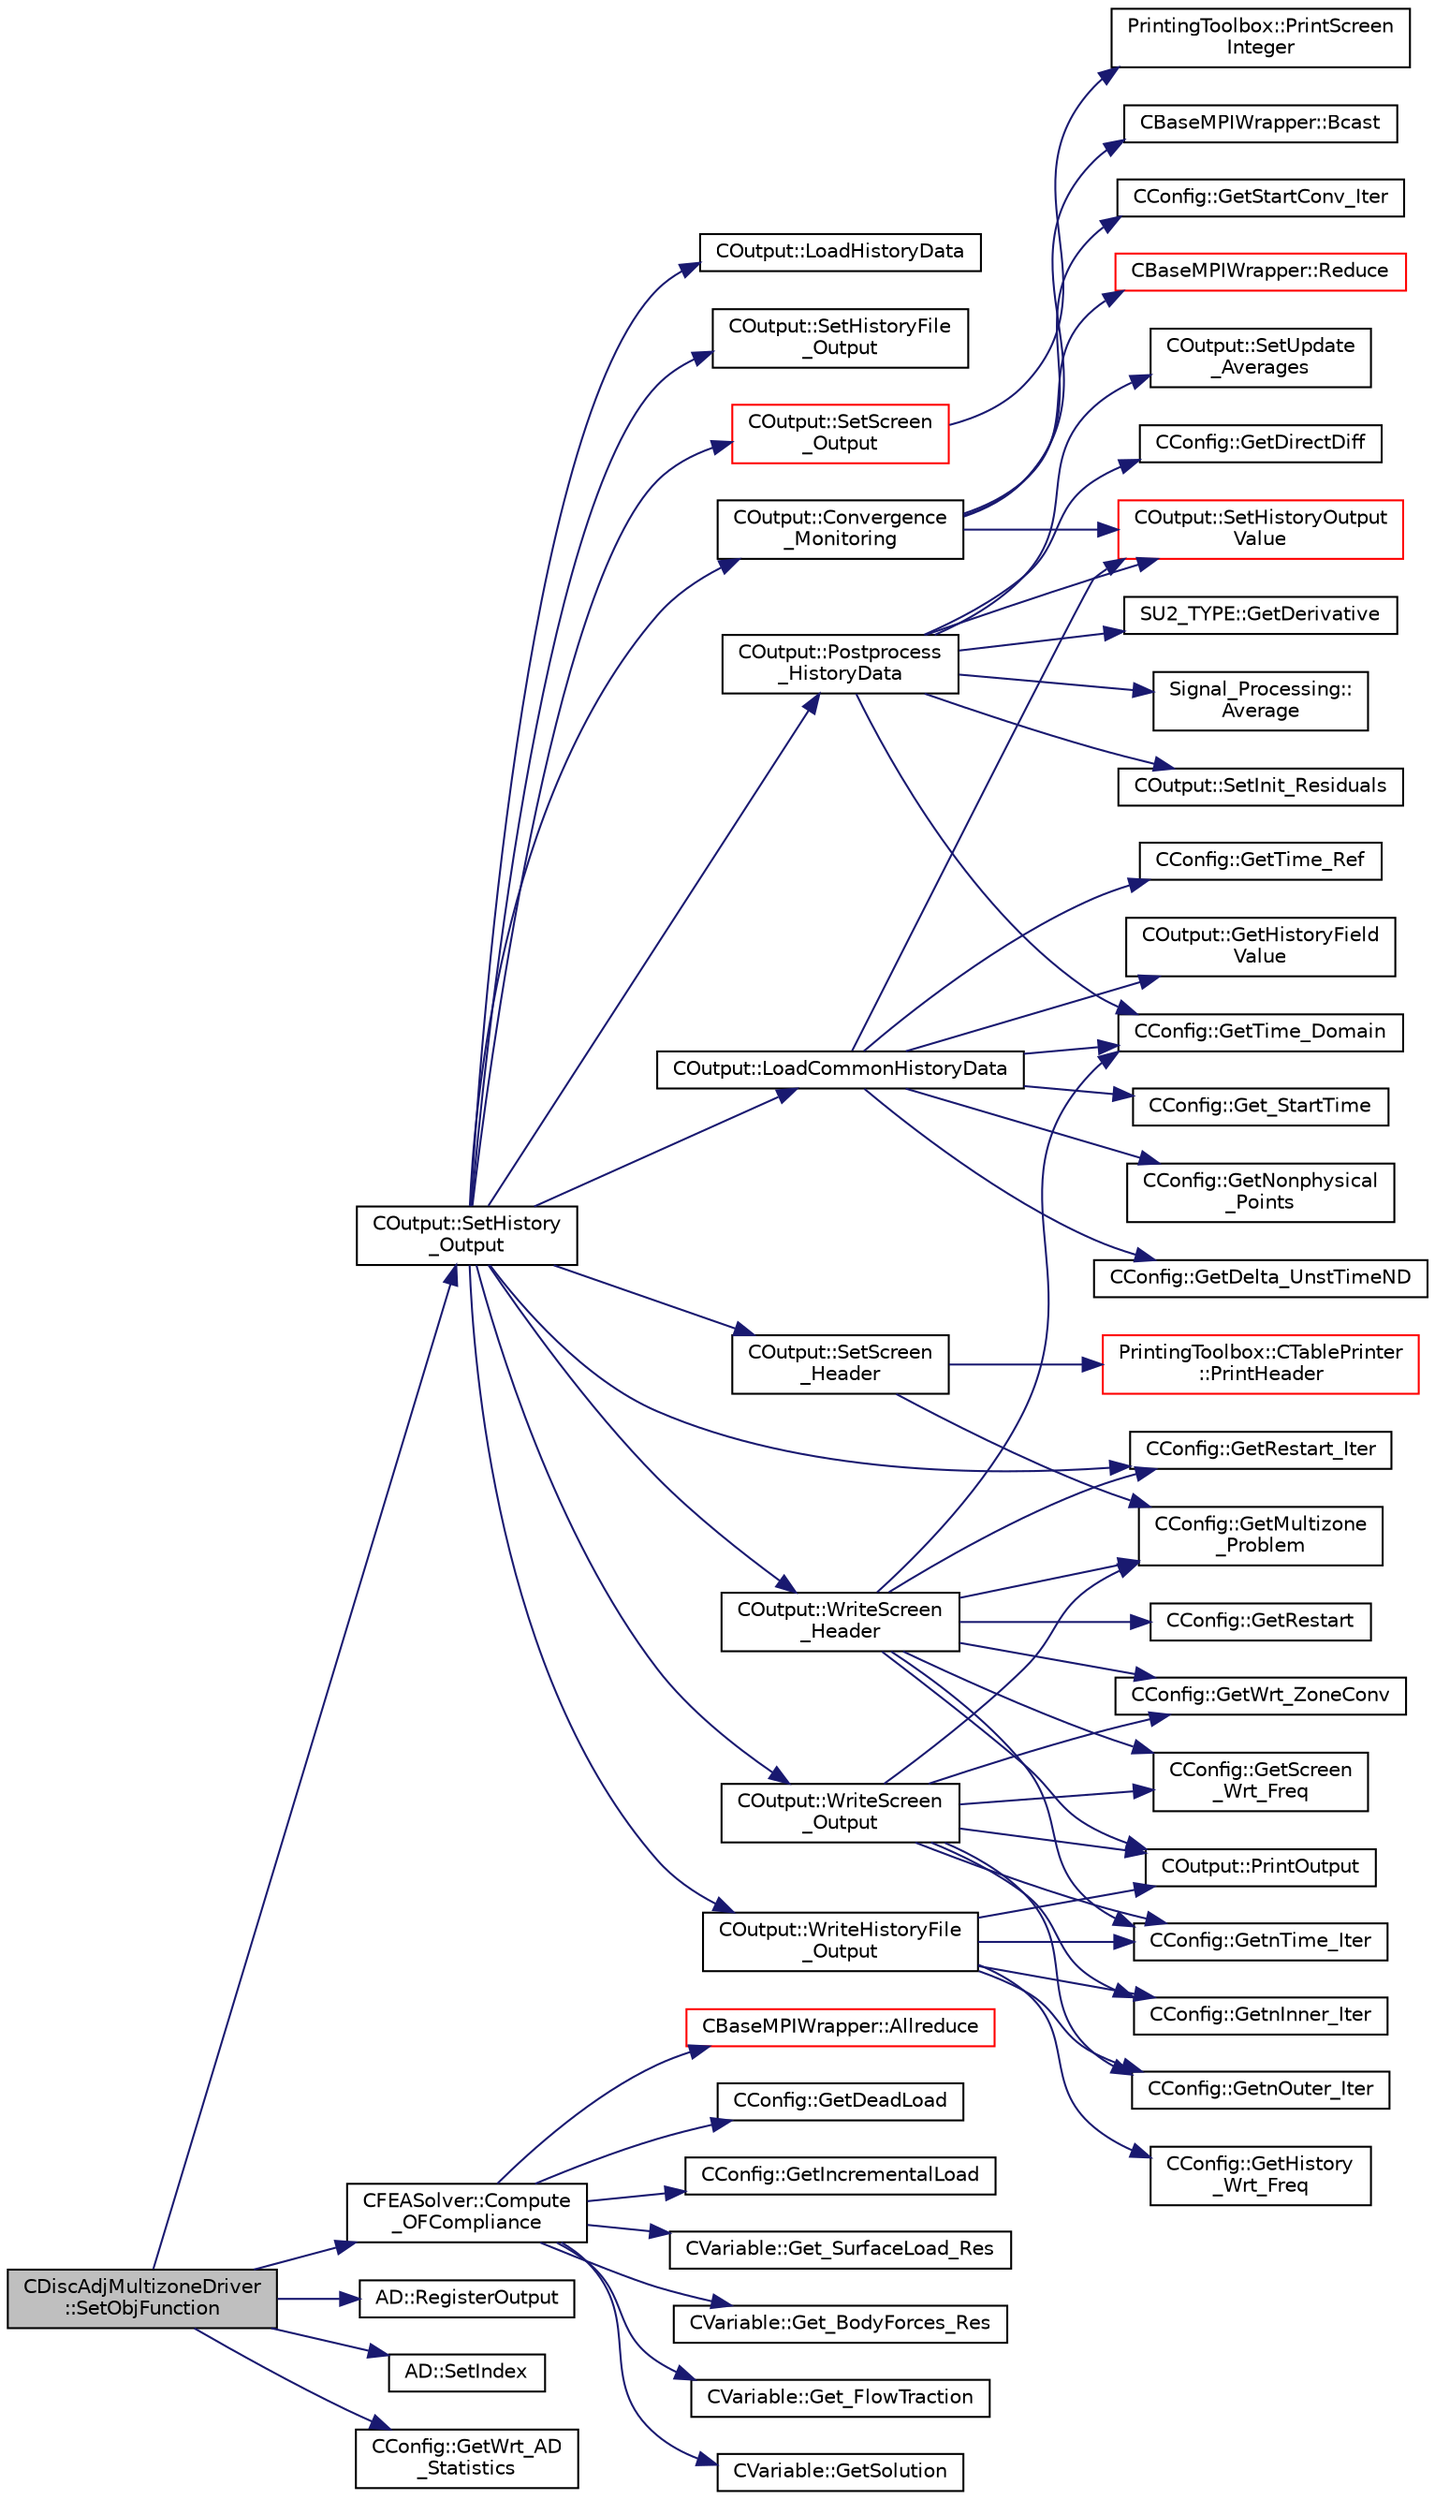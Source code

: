 digraph "CDiscAdjMultizoneDriver::SetObjFunction"
{
  edge [fontname="Helvetica",fontsize="10",labelfontname="Helvetica",labelfontsize="10"];
  node [fontname="Helvetica",fontsize="10",shape=record];
  rankdir="LR";
  Node965 [label="CDiscAdjMultizoneDriver\l::SetObjFunction",height=0.2,width=0.4,color="black", fillcolor="grey75", style="filled", fontcolor="black"];
  Node965 -> Node966 [color="midnightblue",fontsize="10",style="solid",fontname="Helvetica"];
  Node966 [label="COutput::SetHistory\l_Output",height=0.2,width=0.4,color="black", fillcolor="white", style="filled",URL="$class_c_output.html#acf84143df1a158647605c980ecae2d7c",tooltip="Collects history data from the solvers, monitors the convergence and writes to screen and history fil..."];
  Node966 -> Node967 [color="midnightblue",fontsize="10",style="solid",fontname="Helvetica"];
  Node967 [label="CConfig::GetRestart_Iter",height=0.2,width=0.4,color="black", fillcolor="white", style="filled",URL="$class_c_config.html#adc13797fe94c17845a382dc34f706cfb",tooltip="Get the restart iteration. "];
  Node966 -> Node968 [color="midnightblue",fontsize="10",style="solid",fontname="Helvetica"];
  Node968 [label="COutput::LoadCommonHistoryData",height=0.2,width=0.4,color="black", fillcolor="white", style="filled",URL="$class_c_output.html#aa767bd68c5606524b19f1957b9bf4ce8",tooltip="Load values of the history fields common for all solvers. "];
  Node968 -> Node969 [color="midnightblue",fontsize="10",style="solid",fontname="Helvetica"];
  Node969 [label="COutput::SetHistoryOutput\lValue",height=0.2,width=0.4,color="red", fillcolor="white", style="filled",URL="$class_c_output.html#a1c1f836992f419544472329a44b8836e",tooltip="Set the value of a history output field. "];
  Node968 -> Node972 [color="midnightblue",fontsize="10",style="solid",fontname="Helvetica"];
  Node972 [label="CConfig::GetTime_Domain",height=0.2,width=0.4,color="black", fillcolor="white", style="filled",URL="$class_c_config.html#a6a11350b3c8d7577318be43cda6f7292",tooltip="Check if the multizone problem is solved for time domain. "];
  Node968 -> Node973 [color="midnightblue",fontsize="10",style="solid",fontname="Helvetica"];
  Node973 [label="CConfig::GetDelta_UnstTimeND",height=0.2,width=0.4,color="black", fillcolor="white", style="filled",URL="$class_c_config.html#a417b45d0da107126e803258901f57920",tooltip="If we are prforming an unsteady simulation, there is only one value of the time step for the complete..."];
  Node968 -> Node974 [color="midnightblue",fontsize="10",style="solid",fontname="Helvetica"];
  Node974 [label="CConfig::GetTime_Ref",height=0.2,width=0.4,color="black", fillcolor="white", style="filled",URL="$class_c_config.html#a08a17689e8bcd7b952b530fcb5a44842",tooltip="Get the value of the reference time for non-dimensionalization. "];
  Node968 -> Node975 [color="midnightblue",fontsize="10",style="solid",fontname="Helvetica"];
  Node975 [label="COutput::GetHistoryField\lValue",height=0.2,width=0.4,color="black", fillcolor="white", style="filled",URL="$class_c_output.html#aee0f98850225dbdba4f30b0d4fc63e77",tooltip="Get the value of particular history output field. "];
  Node968 -> Node976 [color="midnightblue",fontsize="10",style="solid",fontname="Helvetica"];
  Node976 [label="CConfig::Get_StartTime",height=0.2,width=0.4,color="black", fillcolor="white", style="filled",URL="$class_c_config.html#a095703548c09dae5de04721361933289",tooltip="Get the start time to track a phase of the code (preprocessing, compute, output). ..."];
  Node968 -> Node977 [color="midnightblue",fontsize="10",style="solid",fontname="Helvetica"];
  Node977 [label="CConfig::GetNonphysical\l_Points",height=0.2,width=0.4,color="black", fillcolor="white", style="filled",URL="$class_c_config.html#a802f454882362d0e3855c881bfedfa9f",tooltip="Get the current number of non-physical nodes in the solution. "];
  Node966 -> Node978 [color="midnightblue",fontsize="10",style="solid",fontname="Helvetica"];
  Node978 [label="COutput::LoadHistoryData",height=0.2,width=0.4,color="black", fillcolor="white", style="filled",URL="$class_c_output.html#a0e243627ea7e1ef04e68cd9b51d2736b",tooltip="Load the history output field values. "];
  Node966 -> Node979 [color="midnightblue",fontsize="10",style="solid",fontname="Helvetica"];
  Node979 [label="COutput::Convergence\l_Monitoring",height=0.2,width=0.4,color="black", fillcolor="white", style="filled",URL="$class_c_output.html#ad6a512715652bcf82c907b92da4302b8",tooltip="Monitor the convergence of an output field. "];
  Node979 -> Node980 [color="midnightblue",fontsize="10",style="solid",fontname="Helvetica"];
  Node980 [label="CConfig::GetStartConv_Iter",height=0.2,width=0.4,color="black", fillcolor="white", style="filled",URL="$class_c_config.html#a31f05501521eae78c33bf19374b5e0de",tooltip="Get the number of iterations that are not considered in the convergence criteria. ..."];
  Node979 -> Node969 [color="midnightblue",fontsize="10",style="solid",fontname="Helvetica"];
  Node979 -> Node981 [color="midnightblue",fontsize="10",style="solid",fontname="Helvetica"];
  Node981 [label="CBaseMPIWrapper::Reduce",height=0.2,width=0.4,color="red", fillcolor="white", style="filled",URL="$class_c_base_m_p_i_wrapper.html#a860dfcee07be04be175e06d342e0fc68"];
  Node979 -> Node983 [color="midnightblue",fontsize="10",style="solid",fontname="Helvetica"];
  Node983 [label="CBaseMPIWrapper::Bcast",height=0.2,width=0.4,color="black", fillcolor="white", style="filled",URL="$class_c_base_m_p_i_wrapper.html#ae816a2f124ea5ae95337418462514df5"];
  Node966 -> Node984 [color="midnightblue",fontsize="10",style="solid",fontname="Helvetica"];
  Node984 [label="COutput::Postprocess\l_HistoryData",height=0.2,width=0.4,color="black", fillcolor="white", style="filled",URL="$class_c_output.html#ab2286efe6e4b78dd0daf13d2f1a6f886",tooltip="Postprocess_HistoryData. "];
  Node984 -> Node985 [color="midnightblue",fontsize="10",style="solid",fontname="Helvetica"];
  Node985 [label="Signal_Processing::\lAverage",height=0.2,width=0.4,color="black", fillcolor="white", style="filled",URL="$namespace_signal___processing.html#aec2994f4f2c021bc2888a3d0b23a6a6c"];
  Node984 -> Node986 [color="midnightblue",fontsize="10",style="solid",fontname="Helvetica"];
  Node986 [label="COutput::SetInit_Residuals",height=0.2,width=0.4,color="black", fillcolor="white", style="filled",URL="$class_c_output.html#a645d669c1ee8eb8a56b92da70d9580af",tooltip="Check whether the base values for relative residuals should be initialized. "];
  Node984 -> Node969 [color="midnightblue",fontsize="10",style="solid",fontname="Helvetica"];
  Node984 -> Node987 [color="midnightblue",fontsize="10",style="solid",fontname="Helvetica"];
  Node987 [label="COutput::SetUpdate\l_Averages",height=0.2,width=0.4,color="black", fillcolor="white", style="filled",URL="$class_c_output.html#a93124da0c600a906813ff48a7c0d86ed",tooltip="Check whether the averaged values should be updated. "];
  Node984 -> Node972 [color="midnightblue",fontsize="10",style="solid",fontname="Helvetica"];
  Node984 -> Node988 [color="midnightblue",fontsize="10",style="solid",fontname="Helvetica"];
  Node988 [label="CConfig::GetDirectDiff",height=0.2,width=0.4,color="black", fillcolor="white", style="filled",URL="$class_c_config.html#a16fdb3ee7c760f2f129778f6162a1fe4",tooltip="Get the direct differentation method. "];
  Node984 -> Node989 [color="midnightblue",fontsize="10",style="solid",fontname="Helvetica"];
  Node989 [label="SU2_TYPE::GetDerivative",height=0.2,width=0.4,color="black", fillcolor="white", style="filled",URL="$namespace_s_u2___t_y_p_e.html#aaf4331164217013b2f05dda28329fcb1",tooltip="Get the derivative value of the datatype (needs to be implemented for each new type). "];
  Node966 -> Node990 [color="midnightblue",fontsize="10",style="solid",fontname="Helvetica"];
  Node990 [label="COutput::WriteHistoryFile\l_Output",height=0.2,width=0.4,color="black", fillcolor="white", style="filled",URL="$class_c_output.html#ada04c152de1fb324a8e9f849eee6874c",tooltip="Determines if the history file output. "];
  Node990 -> Node991 [color="midnightblue",fontsize="10",style="solid",fontname="Helvetica"];
  Node991 [label="CConfig::GetHistory\l_Wrt_Freq",height=0.2,width=0.4,color="black", fillcolor="white", style="filled",URL="$class_c_config.html#a6e95e3892463f68063c546d65d8c375c",tooltip="GetHistory_Wrt_Freq_Inner. "];
  Node990 -> Node992 [color="midnightblue",fontsize="10",style="solid",fontname="Helvetica"];
  Node992 [label="COutput::PrintOutput",height=0.2,width=0.4,color="black", fillcolor="white", style="filled",URL="$class_c_output.html#af0c23405e1093223066c9c79ee13985a",tooltip="Check whether we should print output. "];
  Node990 -> Node993 [color="midnightblue",fontsize="10",style="solid",fontname="Helvetica"];
  Node993 [label="CConfig::GetnTime_Iter",height=0.2,width=0.4,color="black", fillcolor="white", style="filled",URL="$class_c_config.html#ace224394bbd9137de2367a6bd1cc9dcd",tooltip="Get the number of time iterations. "];
  Node990 -> Node994 [color="midnightblue",fontsize="10",style="solid",fontname="Helvetica"];
  Node994 [label="CConfig::GetnOuter_Iter",height=0.2,width=0.4,color="black", fillcolor="white", style="filled",URL="$class_c_config.html#ac064f9d284f2fd5d74beaf2f046f82fd",tooltip="Get the number of outer iterations. "];
  Node990 -> Node995 [color="midnightblue",fontsize="10",style="solid",fontname="Helvetica"];
  Node995 [label="CConfig::GetnInner_Iter",height=0.2,width=0.4,color="black", fillcolor="white", style="filled",URL="$class_c_config.html#a448aa905877c21aae95be81e73fbb27c",tooltip="Get the number of inner iterations. "];
  Node966 -> Node996 [color="midnightblue",fontsize="10",style="solid",fontname="Helvetica"];
  Node996 [label="COutput::SetHistoryFile\l_Output",height=0.2,width=0.4,color="black", fillcolor="white", style="filled",URL="$class_c_output.html#a9d18bdc4aed0b3fba134e21f0226ad9f",tooltip="Write the history file output. "];
  Node966 -> Node997 [color="midnightblue",fontsize="10",style="solid",fontname="Helvetica"];
  Node997 [label="COutput::WriteScreen\l_Header",height=0.2,width=0.4,color="black", fillcolor="white", style="filled",URL="$class_c_output.html#a7a41d80c37c65203f4397e24676dd76b",tooltip="Determines if the screen header should be written. "];
  Node997 -> Node998 [color="midnightblue",fontsize="10",style="solid",fontname="Helvetica"];
  Node998 [label="CConfig::GetRestart",height=0.2,width=0.4,color="black", fillcolor="white", style="filled",URL="$class_c_config.html#ae2c8a1c09ca98735256b4ed53642ada5",tooltip="Provides the restart information. "];
  Node997 -> Node972 [color="midnightblue",fontsize="10",style="solid",fontname="Helvetica"];
  Node997 -> Node967 [color="midnightblue",fontsize="10",style="solid",fontname="Helvetica"];
  Node997 -> Node999 [color="midnightblue",fontsize="10",style="solid",fontname="Helvetica"];
  Node999 [label="CConfig::GetScreen\l_Wrt_Freq",height=0.2,width=0.4,color="black", fillcolor="white", style="filled",URL="$class_c_config.html#ade360779f0fcdd59ba60da1a35efe2ec",tooltip="GetScreen_Wrt_Freq_Inner. "];
  Node997 -> Node1000 [color="midnightblue",fontsize="10",style="solid",fontname="Helvetica"];
  Node1000 [label="CConfig::GetMultizone\l_Problem",height=0.2,width=0.4,color="black", fillcolor="white", style="filled",URL="$class_c_config.html#ad9233b666b21e43c18592925be61cc9b",tooltip="Get whether the simulation we are running is a multizone simulation. "];
  Node997 -> Node1001 [color="midnightblue",fontsize="10",style="solid",fontname="Helvetica"];
  Node1001 [label="CConfig::GetWrt_ZoneConv",height=0.2,width=0.4,color="black", fillcolor="white", style="filled",URL="$class_c_config.html#a622aa3de73830f881a1320e64676acd5",tooltip="Check if the convergence history of each individual zone is written to screen. "];
  Node997 -> Node992 [color="midnightblue",fontsize="10",style="solid",fontname="Helvetica"];
  Node997 -> Node993 [color="midnightblue",fontsize="10",style="solid",fontname="Helvetica"];
  Node966 -> Node1002 [color="midnightblue",fontsize="10",style="solid",fontname="Helvetica"];
  Node1002 [label="COutput::SetScreen\l_Header",height=0.2,width=0.4,color="black", fillcolor="white", style="filled",URL="$class_c_output.html#a0e31c8d67a1af8bef40c31c5d9a6b177",tooltip="Write the screen header. "];
  Node1002 -> Node1000 [color="midnightblue",fontsize="10",style="solid",fontname="Helvetica"];
  Node1002 -> Node1003 [color="midnightblue",fontsize="10",style="solid",fontname="Helvetica"];
  Node1003 [label="PrintingToolbox::CTablePrinter\l::PrintHeader",height=0.2,width=0.4,color="red", fillcolor="white", style="filled",URL="$class_printing_toolbox_1_1_c_table_printer.html#a475fafce69bdc78e973a2546e6e6be76",tooltip="Print the header. "];
  Node966 -> Node1005 [color="midnightblue",fontsize="10",style="solid",fontname="Helvetica"];
  Node1005 [label="COutput::WriteScreen\l_Output",height=0.2,width=0.4,color="black", fillcolor="white", style="filled",URL="$class_c_output.html#a2de14e1074b0d1ed1a51b6e50edcca4b",tooltip="Determines if the screen header should be written. "];
  Node1005 -> Node999 [color="midnightblue",fontsize="10",style="solid",fontname="Helvetica"];
  Node1005 -> Node1000 [color="midnightblue",fontsize="10",style="solid",fontname="Helvetica"];
  Node1005 -> Node1001 [color="midnightblue",fontsize="10",style="solid",fontname="Helvetica"];
  Node1005 -> Node992 [color="midnightblue",fontsize="10",style="solid",fontname="Helvetica"];
  Node1005 -> Node993 [color="midnightblue",fontsize="10",style="solid",fontname="Helvetica"];
  Node1005 -> Node994 [color="midnightblue",fontsize="10",style="solid",fontname="Helvetica"];
  Node1005 -> Node995 [color="midnightblue",fontsize="10",style="solid",fontname="Helvetica"];
  Node966 -> Node1006 [color="midnightblue",fontsize="10",style="solid",fontname="Helvetica"];
  Node1006 [label="COutput::SetScreen\l_Output",height=0.2,width=0.4,color="red", fillcolor="white", style="filled",URL="$class_c_output.html#a5b2ea549825280819dfec283a7926ff4",tooltip="Write the screen output. "];
  Node1006 -> Node1007 [color="midnightblue",fontsize="10",style="solid",fontname="Helvetica"];
  Node1007 [label="PrintingToolbox::PrintScreen\lInteger",height=0.2,width=0.4,color="black", fillcolor="white", style="filled",URL="$namespace_printing_toolbox.html#a32337e97902d706055b5bf4d382b9e62"];
  Node965 -> Node1013 [color="midnightblue",fontsize="10",style="solid",fontname="Helvetica"];
  Node1013 [label="CFEASolver::Compute\l_OFCompliance",height=0.2,width=0.4,color="black", fillcolor="white", style="filled",URL="$class_c_f_e_a_solver.html#a5e1856ba46e6f9e49b909ac203b10192",tooltip="Compute the compliance objective function. "];
  Node1013 -> Node1014 [color="midnightblue",fontsize="10",style="solid",fontname="Helvetica"];
  Node1014 [label="CConfig::GetDeadLoad",height=0.2,width=0.4,color="black", fillcolor="white", style="filled",URL="$class_c_config.html#aaef2961fe22e9367e55fcc4bd8796aaf",tooltip="Decide whether to apply dead loads to the model. "];
  Node1013 -> Node1015 [color="midnightblue",fontsize="10",style="solid",fontname="Helvetica"];
  Node1015 [label="CConfig::GetIncrementalLoad",height=0.2,width=0.4,color="black", fillcolor="white", style="filled",URL="$class_c_config.html#a4e4e8521bf3fdb0037a7a61186ca706d",tooltip="Check if we want to apply an incremental load to the nonlinear structural simulation. "];
  Node1013 -> Node1016 [color="midnightblue",fontsize="10",style="solid",fontname="Helvetica"];
  Node1016 [label="CVariable::Get_SurfaceLoad_Res",height=0.2,width=0.4,color="black", fillcolor="white", style="filled",URL="$class_c_variable.html#acf06b246400df0d73eee5ff3b7eaed37",tooltip="A virtual member. "];
  Node1013 -> Node1017 [color="midnightblue",fontsize="10",style="solid",fontname="Helvetica"];
  Node1017 [label="CVariable::Get_BodyForces_Res",height=0.2,width=0.4,color="black", fillcolor="white", style="filled",URL="$class_c_variable.html#aaeed96ec85cf34399135c23cf19855a7",tooltip="A virtual member. "];
  Node1013 -> Node1018 [color="midnightblue",fontsize="10",style="solid",fontname="Helvetica"];
  Node1018 [label="CVariable::Get_FlowTraction",height=0.2,width=0.4,color="black", fillcolor="white", style="filled",URL="$class_c_variable.html#a28d02e14d3f3e1bf25baffee741d8cce",tooltip="A virtual member. "];
  Node1013 -> Node1019 [color="midnightblue",fontsize="10",style="solid",fontname="Helvetica"];
  Node1019 [label="CVariable::GetSolution",height=0.2,width=0.4,color="black", fillcolor="white", style="filled",URL="$class_c_variable.html#a261483e39c23c1de7cb9aea7e917c121",tooltip="Get the solution. "];
  Node1013 -> Node1020 [color="midnightblue",fontsize="10",style="solid",fontname="Helvetica"];
  Node1020 [label="CBaseMPIWrapper::Allreduce",height=0.2,width=0.4,color="red", fillcolor="white", style="filled",URL="$class_c_base_m_p_i_wrapper.html#a637b6fd917a8ca91ce748ba88e0d66b6"];
  Node965 -> Node1021 [color="midnightblue",fontsize="10",style="solid",fontname="Helvetica"];
  Node1021 [label="AD::RegisterOutput",height=0.2,width=0.4,color="black", fillcolor="white", style="filled",URL="$namespace_a_d.html#ae381e45797545e980376c4aeb3f5afdc",tooltip="Registers the variable as an output. I.e. as the root of the computational graph. ..."];
  Node965 -> Node1022 [color="midnightblue",fontsize="10",style="solid",fontname="Helvetica"];
  Node1022 [label="AD::SetIndex",height=0.2,width=0.4,color="black", fillcolor="white", style="filled",URL="$namespace_a_d.html#a93909396dd20444ea1ad3100003ff08c",tooltip="Evaluates and saves gradient data from a variable. "];
  Node965 -> Node1023 [color="midnightblue",fontsize="10",style="solid",fontname="Helvetica"];
  Node1023 [label="CConfig::GetWrt_AD\l_Statistics",height=0.2,width=0.4,color="black", fillcolor="white", style="filled",URL="$class_c_config.html#aa3d40332ac5bd2e742bed99d10e52cd7",tooltip="Get information about the computational graph (e.g. memory usage) when using AD in reverse mode..."];
}
